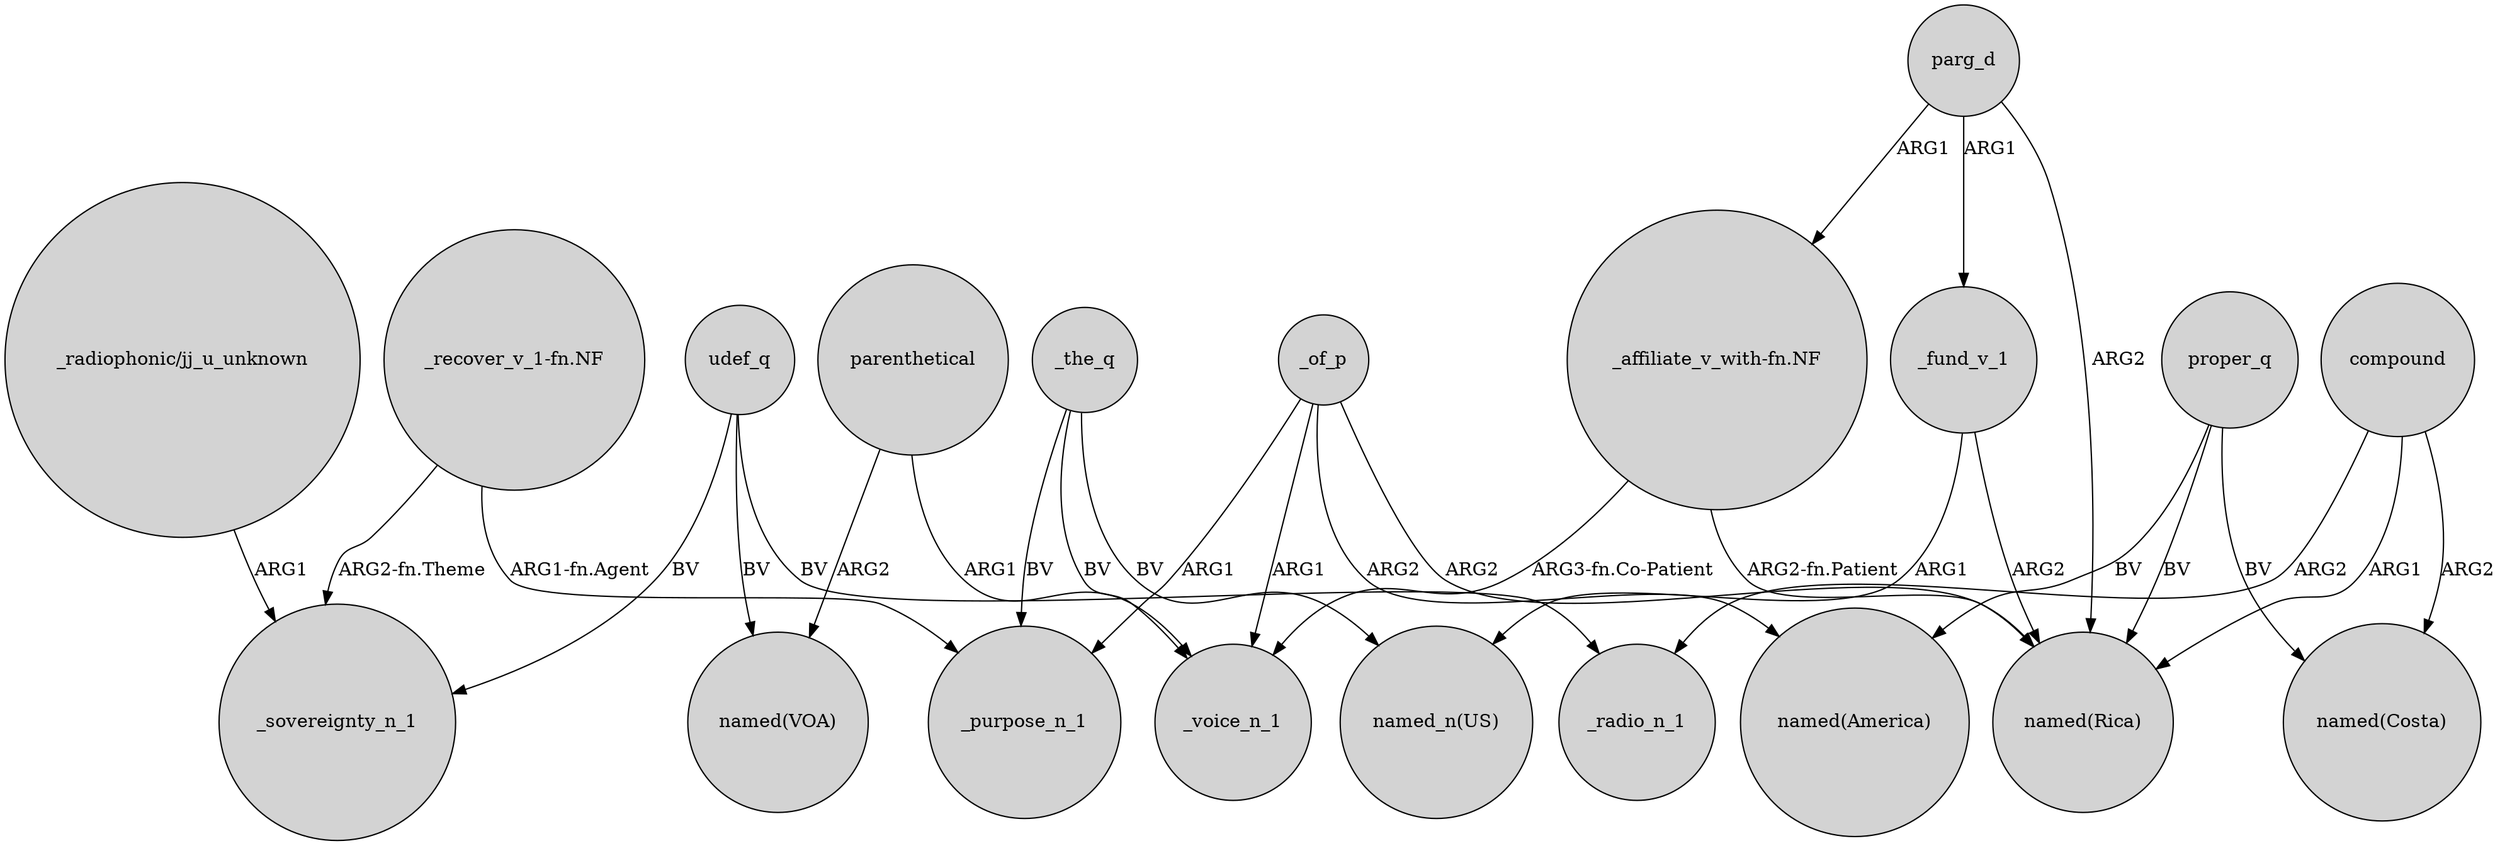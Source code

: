 digraph {
	node [shape=circle style=filled]
	_of_p -> _purpose_n_1 [label=ARG1]
	"_affiliate_v_with-fn.NF" -> "named(Rica)" [label="ARG2-fn.Patient"]
	_of_p -> "named(Rica)" [label=ARG2]
	"_recover_v_1-fn.NF" -> _purpose_n_1 [label="ARG1-fn.Agent"]
	parenthetical -> "named(VOA)" [label=ARG2]
	proper_q -> "named(Costa)" [label=BV]
	udef_q -> _sovereignty_n_1 [label=BV]
	_the_q -> _purpose_n_1 [label=BV]
	parenthetical -> _voice_n_1 [label=ARG1]
	udef_q -> _radio_n_1 [label=BV]
	_of_p -> "named(America)" [label=ARG2]
	_the_q -> "named_n(US)" [label=BV]
	udef_q -> "named(VOA)" [label=BV]
	_of_p -> _voice_n_1 [label=ARG1]
	"_affiliate_v_with-fn.NF" -> _voice_n_1 [label="ARG3-fn.Co-Patient"]
	"_recover_v_1-fn.NF" -> _sovereignty_n_1 [label="ARG2-fn.Theme"]
	compound -> "named(Rica)" [label=ARG1]
	compound -> "named(Costa)" [label=ARG2]
	"_radiophonic/jj_u_unknown" -> _sovereignty_n_1 [label=ARG1]
	parg_d -> "named(Rica)" [label=ARG2]
	compound -> _radio_n_1 [label=ARG2]
	proper_q -> "named(Rica)" [label=BV]
	parg_d -> "_affiliate_v_with-fn.NF" [label=ARG1]
	parg_d -> _fund_v_1 [label=ARG1]
	_fund_v_1 -> "named_n(US)" [label=ARG1]
	_fund_v_1 -> "named(Rica)" [label=ARG2]
	_the_q -> _voice_n_1 [label=BV]
	proper_q -> "named(America)" [label=BV]
}
